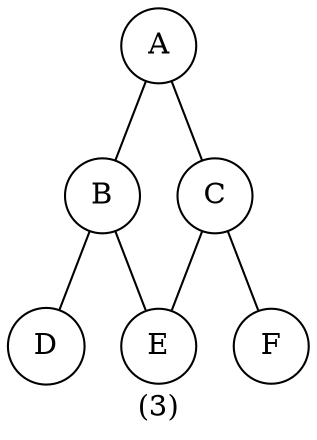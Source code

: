 graph demo1 {
  label = "(3)";
  margin=0;
  node[shape=circle];
  A -- B -- D;
  B -- E;
  A -- C -- E;
  C -- F;
}
